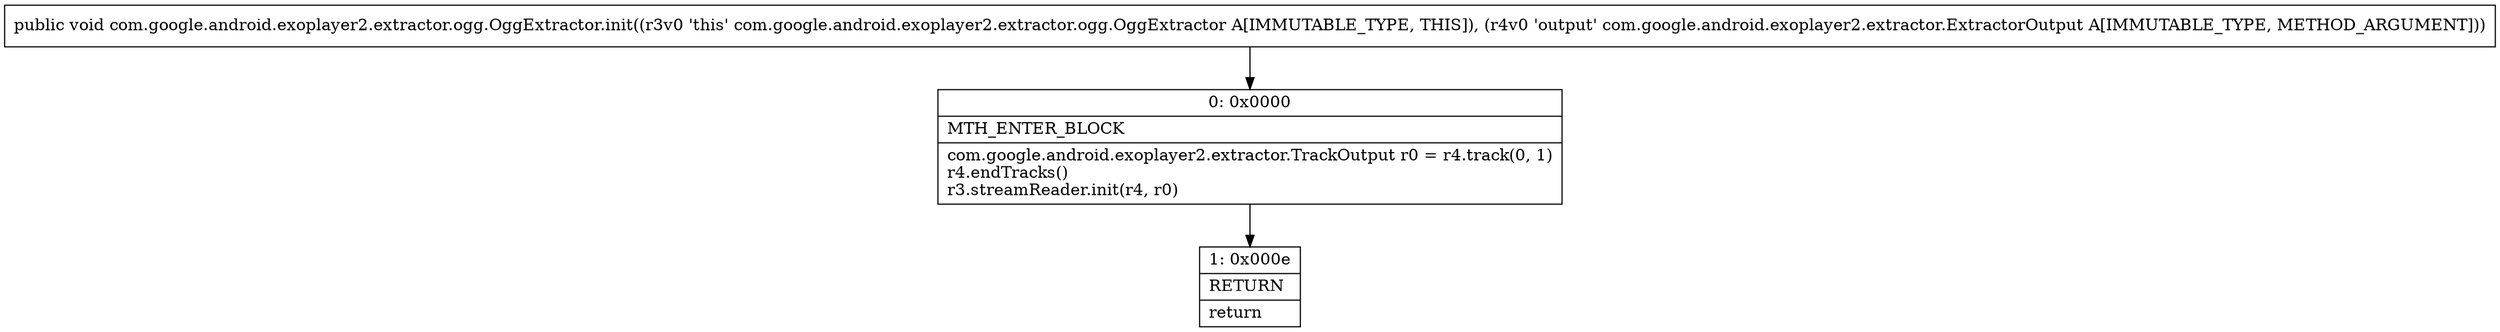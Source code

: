 digraph "CFG forcom.google.android.exoplayer2.extractor.ogg.OggExtractor.init(Lcom\/google\/android\/exoplayer2\/extractor\/ExtractorOutput;)V" {
Node_0 [shape=record,label="{0\:\ 0x0000|MTH_ENTER_BLOCK\l|com.google.android.exoplayer2.extractor.TrackOutput r0 = r4.track(0, 1)\lr4.endTracks()\lr3.streamReader.init(r4, r0)\l}"];
Node_1 [shape=record,label="{1\:\ 0x000e|RETURN\l|return\l}"];
MethodNode[shape=record,label="{public void com.google.android.exoplayer2.extractor.ogg.OggExtractor.init((r3v0 'this' com.google.android.exoplayer2.extractor.ogg.OggExtractor A[IMMUTABLE_TYPE, THIS]), (r4v0 'output' com.google.android.exoplayer2.extractor.ExtractorOutput A[IMMUTABLE_TYPE, METHOD_ARGUMENT])) }"];
MethodNode -> Node_0;
Node_0 -> Node_1;
}

